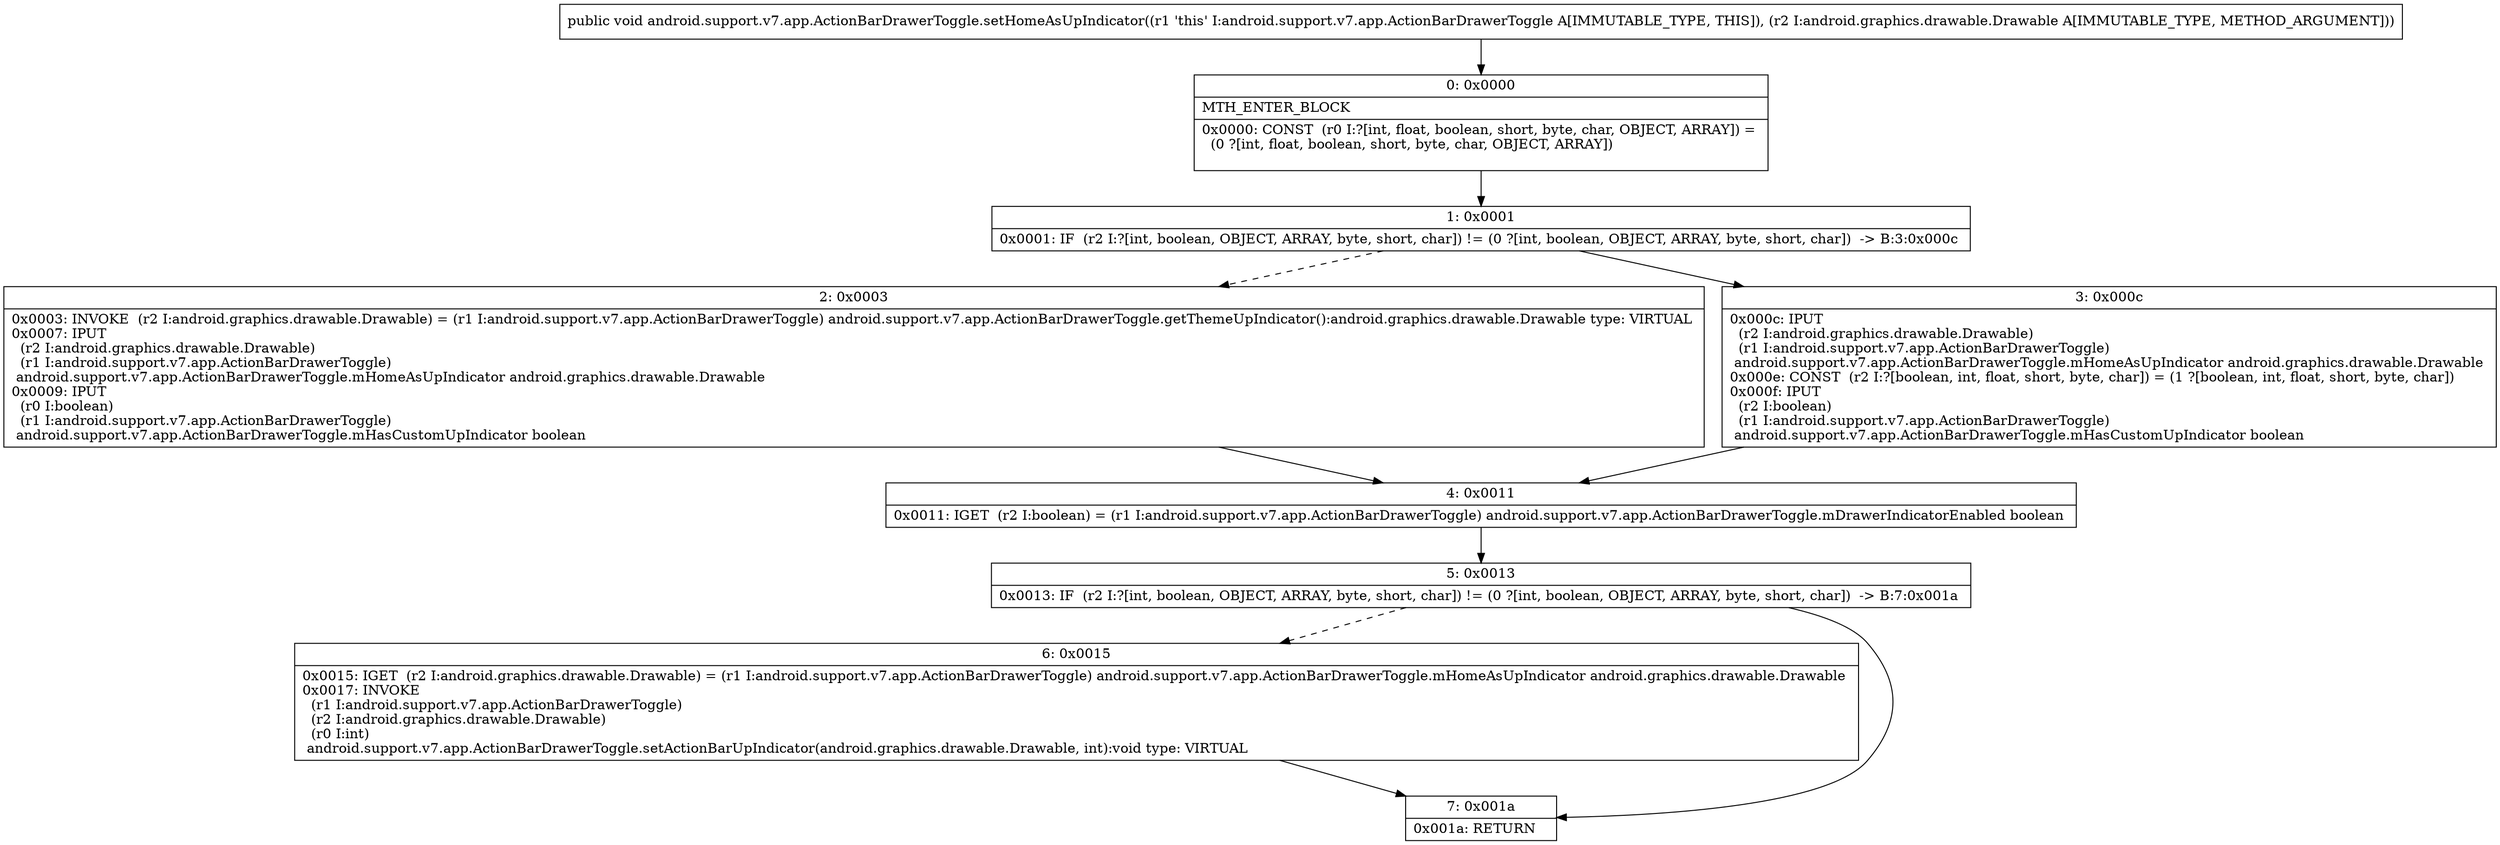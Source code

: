 digraph "CFG forandroid.support.v7.app.ActionBarDrawerToggle.setHomeAsUpIndicator(Landroid\/graphics\/drawable\/Drawable;)V" {
Node_0 [shape=record,label="{0\:\ 0x0000|MTH_ENTER_BLOCK\l|0x0000: CONST  (r0 I:?[int, float, boolean, short, byte, char, OBJECT, ARRAY]) = \l  (0 ?[int, float, boolean, short, byte, char, OBJECT, ARRAY])\l \l}"];
Node_1 [shape=record,label="{1\:\ 0x0001|0x0001: IF  (r2 I:?[int, boolean, OBJECT, ARRAY, byte, short, char]) != (0 ?[int, boolean, OBJECT, ARRAY, byte, short, char])  \-\> B:3:0x000c \l}"];
Node_2 [shape=record,label="{2\:\ 0x0003|0x0003: INVOKE  (r2 I:android.graphics.drawable.Drawable) = (r1 I:android.support.v7.app.ActionBarDrawerToggle) android.support.v7.app.ActionBarDrawerToggle.getThemeUpIndicator():android.graphics.drawable.Drawable type: VIRTUAL \l0x0007: IPUT  \l  (r2 I:android.graphics.drawable.Drawable)\l  (r1 I:android.support.v7.app.ActionBarDrawerToggle)\l android.support.v7.app.ActionBarDrawerToggle.mHomeAsUpIndicator android.graphics.drawable.Drawable \l0x0009: IPUT  \l  (r0 I:boolean)\l  (r1 I:android.support.v7.app.ActionBarDrawerToggle)\l android.support.v7.app.ActionBarDrawerToggle.mHasCustomUpIndicator boolean \l}"];
Node_3 [shape=record,label="{3\:\ 0x000c|0x000c: IPUT  \l  (r2 I:android.graphics.drawable.Drawable)\l  (r1 I:android.support.v7.app.ActionBarDrawerToggle)\l android.support.v7.app.ActionBarDrawerToggle.mHomeAsUpIndicator android.graphics.drawable.Drawable \l0x000e: CONST  (r2 I:?[boolean, int, float, short, byte, char]) = (1 ?[boolean, int, float, short, byte, char]) \l0x000f: IPUT  \l  (r2 I:boolean)\l  (r1 I:android.support.v7.app.ActionBarDrawerToggle)\l android.support.v7.app.ActionBarDrawerToggle.mHasCustomUpIndicator boolean \l}"];
Node_4 [shape=record,label="{4\:\ 0x0011|0x0011: IGET  (r2 I:boolean) = (r1 I:android.support.v7.app.ActionBarDrawerToggle) android.support.v7.app.ActionBarDrawerToggle.mDrawerIndicatorEnabled boolean \l}"];
Node_5 [shape=record,label="{5\:\ 0x0013|0x0013: IF  (r2 I:?[int, boolean, OBJECT, ARRAY, byte, short, char]) != (0 ?[int, boolean, OBJECT, ARRAY, byte, short, char])  \-\> B:7:0x001a \l}"];
Node_6 [shape=record,label="{6\:\ 0x0015|0x0015: IGET  (r2 I:android.graphics.drawable.Drawable) = (r1 I:android.support.v7.app.ActionBarDrawerToggle) android.support.v7.app.ActionBarDrawerToggle.mHomeAsUpIndicator android.graphics.drawable.Drawable \l0x0017: INVOKE  \l  (r1 I:android.support.v7.app.ActionBarDrawerToggle)\l  (r2 I:android.graphics.drawable.Drawable)\l  (r0 I:int)\l android.support.v7.app.ActionBarDrawerToggle.setActionBarUpIndicator(android.graphics.drawable.Drawable, int):void type: VIRTUAL \l}"];
Node_7 [shape=record,label="{7\:\ 0x001a|0x001a: RETURN   \l}"];
MethodNode[shape=record,label="{public void android.support.v7.app.ActionBarDrawerToggle.setHomeAsUpIndicator((r1 'this' I:android.support.v7.app.ActionBarDrawerToggle A[IMMUTABLE_TYPE, THIS]), (r2 I:android.graphics.drawable.Drawable A[IMMUTABLE_TYPE, METHOD_ARGUMENT])) }"];
MethodNode -> Node_0;
Node_0 -> Node_1;
Node_1 -> Node_2[style=dashed];
Node_1 -> Node_3;
Node_2 -> Node_4;
Node_3 -> Node_4;
Node_4 -> Node_5;
Node_5 -> Node_6[style=dashed];
Node_5 -> Node_7;
Node_6 -> Node_7;
}

